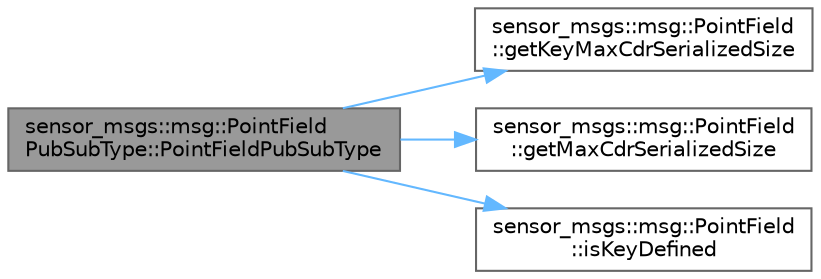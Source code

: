 digraph "sensor_msgs::msg::PointFieldPubSubType::PointFieldPubSubType"
{
 // INTERACTIVE_SVG=YES
 // LATEX_PDF_SIZE
  bgcolor="transparent";
  edge [fontname=Helvetica,fontsize=10,labelfontname=Helvetica,labelfontsize=10];
  node [fontname=Helvetica,fontsize=10,shape=box,height=0.2,width=0.4];
  rankdir="LR";
  Node1 [id="Node000001",label="sensor_msgs::msg::PointField\lPubSubType::PointFieldPubSubType",height=0.2,width=0.4,color="gray40", fillcolor="grey60", style="filled", fontcolor="black",tooltip=" "];
  Node1 -> Node2 [id="edge1_Node000001_Node000002",color="steelblue1",style="solid",tooltip=" "];
  Node2 [id="Node000002",label="sensor_msgs::msg::PointField\l::getKeyMaxCdrSerializedSize",height=0.2,width=0.4,color="grey40", fillcolor="white", style="filled",URL="$d4/d87/classsensor__msgs_1_1msg_1_1PointField.html#a62325be0ca3a012b4720f01cfe331b55",tooltip="This function returns the maximum serialized size of the Key of an object depending on the buffer ali..."];
  Node1 -> Node3 [id="edge2_Node000001_Node000003",color="steelblue1",style="solid",tooltip=" "];
  Node3 [id="Node000003",label="sensor_msgs::msg::PointField\l::getMaxCdrSerializedSize",height=0.2,width=0.4,color="grey40", fillcolor="white", style="filled",URL="$d4/d87/classsensor__msgs_1_1msg_1_1PointField.html#a8a82eb51ea6be52c0f3e1e13054b773e",tooltip="This function returns the maximum serialized size of an object depending on the buffer alignment."];
  Node1 -> Node4 [id="edge3_Node000001_Node000004",color="steelblue1",style="solid",tooltip=" "];
  Node4 [id="Node000004",label="sensor_msgs::msg::PointField\l::isKeyDefined",height=0.2,width=0.4,color="grey40", fillcolor="white", style="filled",URL="$d4/d87/classsensor__msgs_1_1msg_1_1PointField.html#a2ea573e5a46091cd4d87118953ec03b2",tooltip="This function tells you if the Key has been defined for this type"];
}
